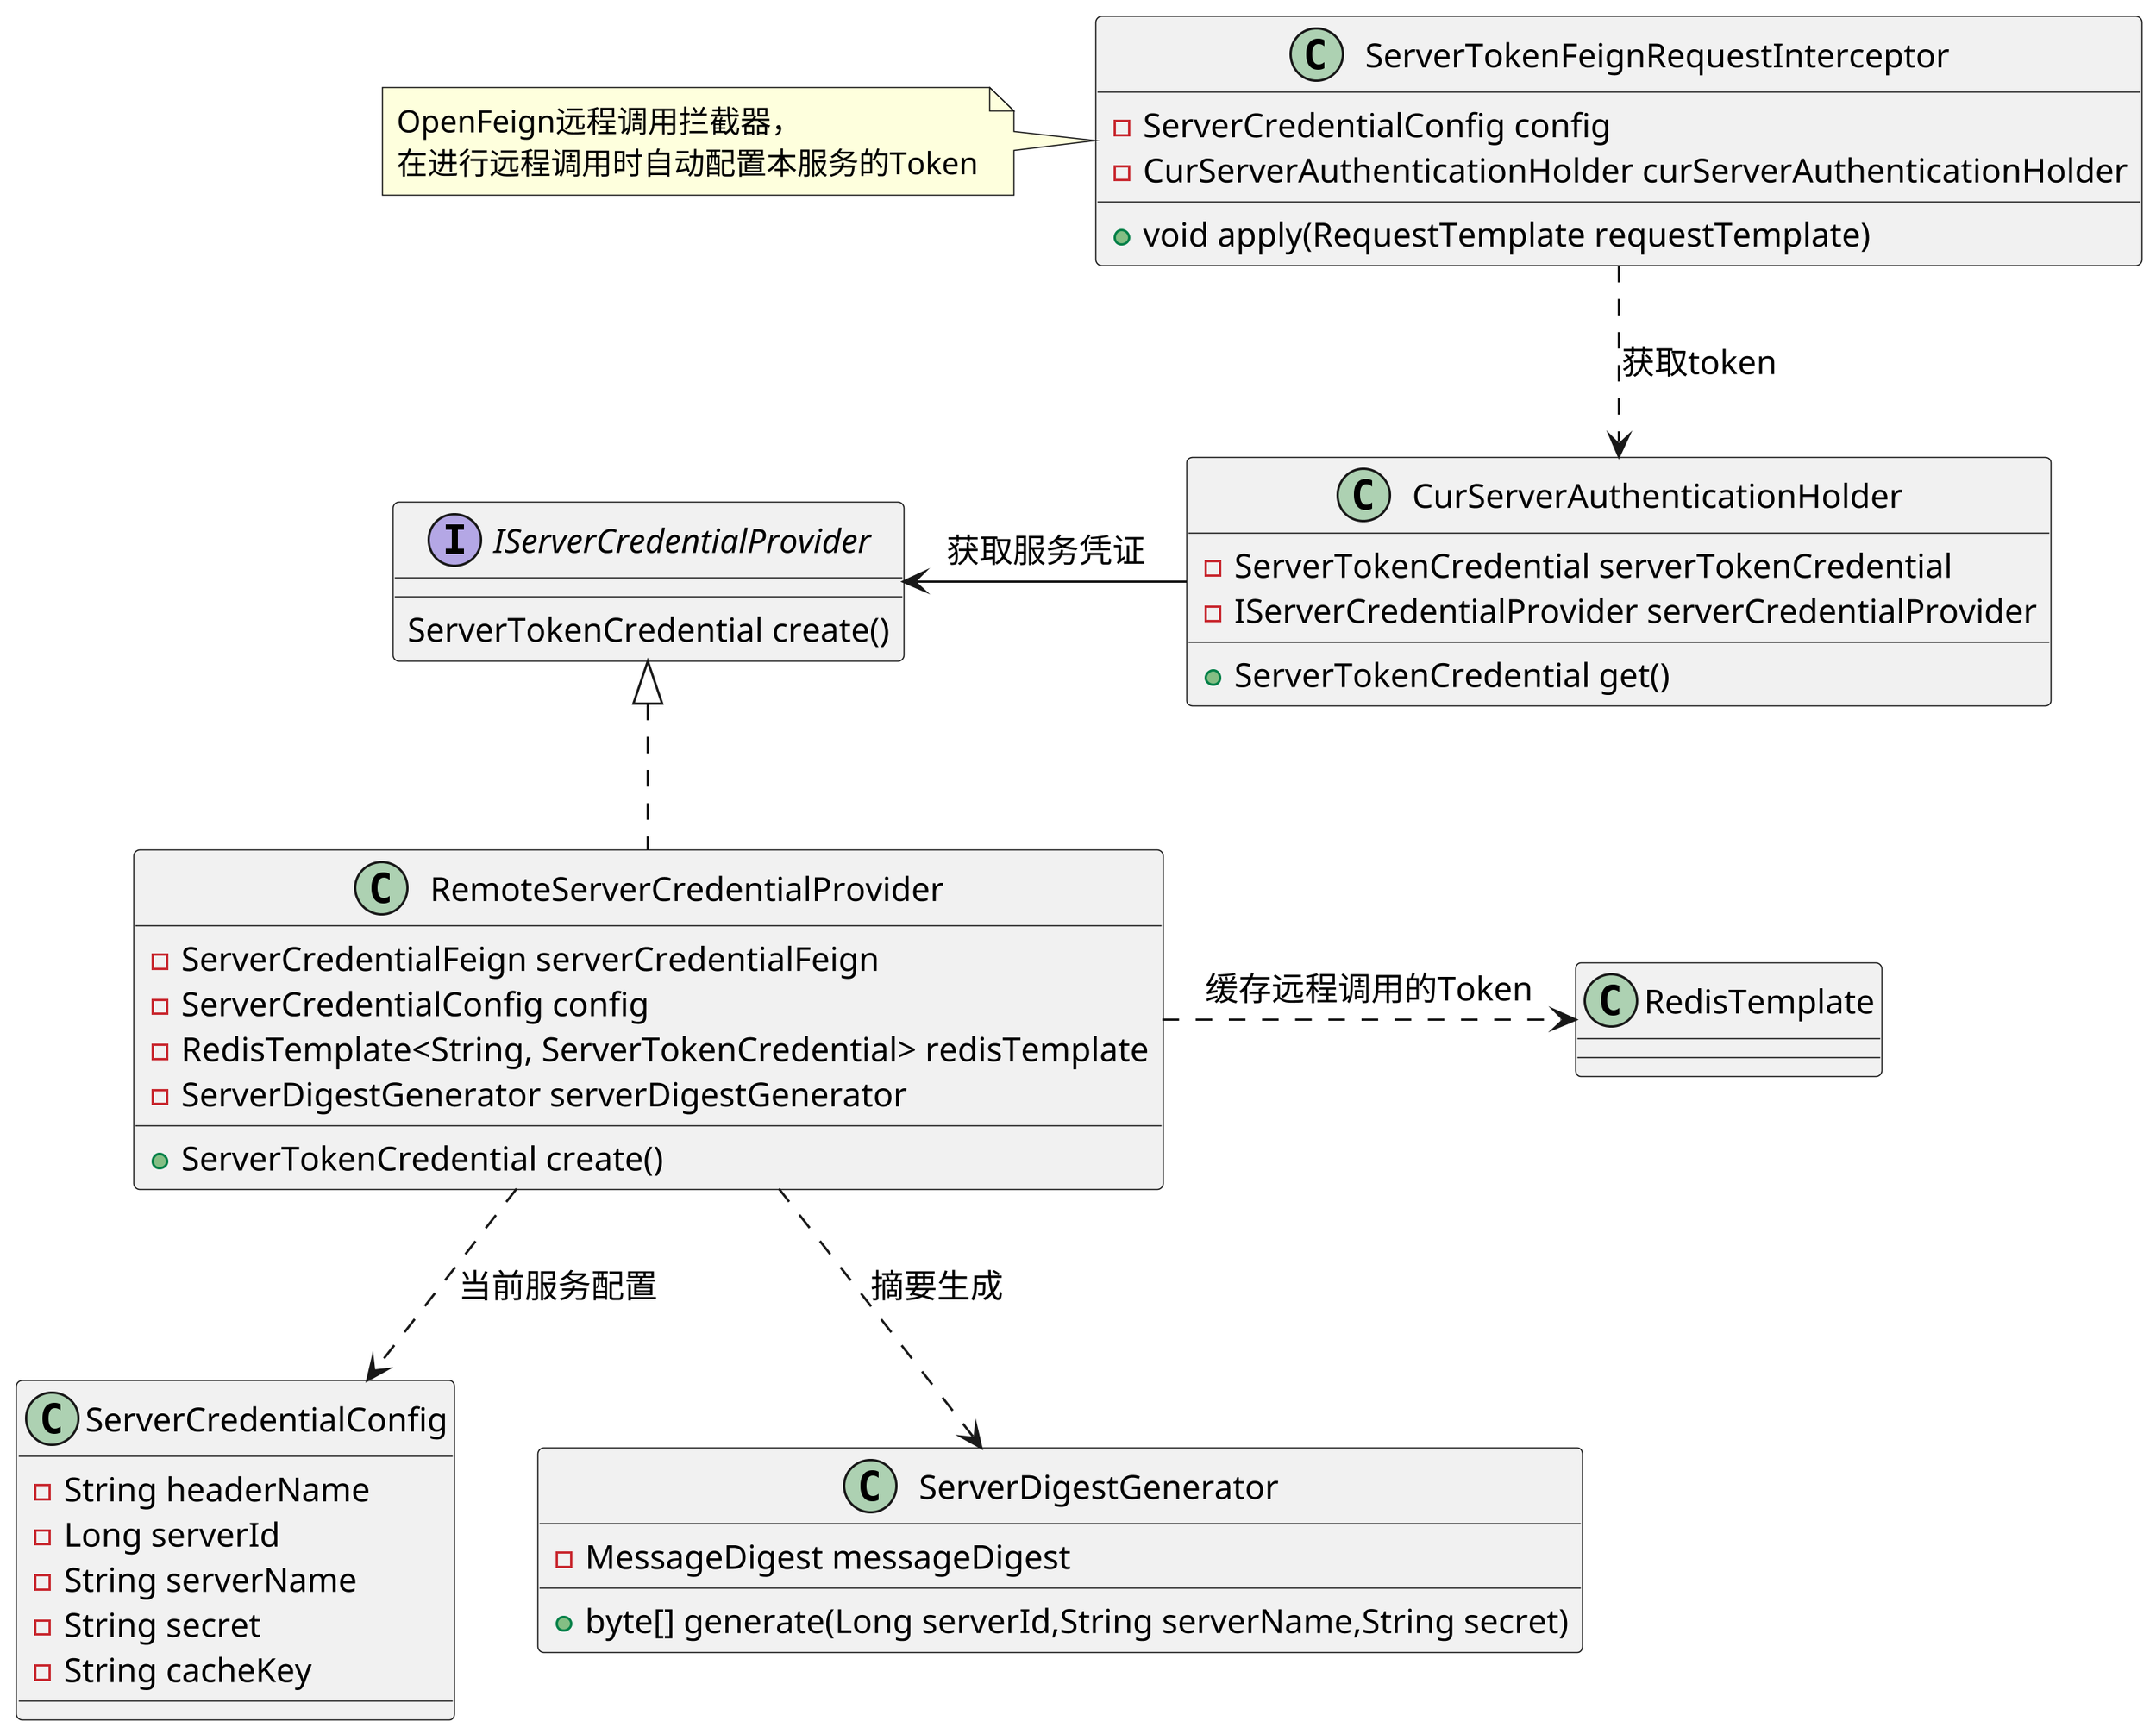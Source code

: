 @startuml
'https://plantuml.com/class-diagram
skinparam shadowing false
skinparam defaultFontName xfonts-wqy
skinparam dpi 300
skinparam activity  {
    DiamondFontSize 14
    ArrowFontSize 14
    FontSize 14
}


class CurServerAuthenticationHolder {
    - ServerTokenCredential serverTokenCredential
    - IServerCredentialProvider serverCredentialProvider
    + ServerTokenCredential get()
}

IServerCredentialProvider <- CurServerAuthenticationHolder : 获取服务凭证

interface IServerCredentialProvider {
    ServerTokenCredential create()
}

class RemoteServerCredentialProvider implements IServerCredentialProvider {
    - ServerCredentialFeign serverCredentialFeign
    - ServerCredentialConfig config
    - RedisTemplate<String, ServerTokenCredential> redisTemplate
    - ServerDigestGenerator serverDigestGenerator
    + ServerTokenCredential create()
}

RemoteServerCredentialProvider .> RedisTemplate: 缓存远程调用的Token
RemoteServerCredentialProvider ..> ServerCredentialConfig: 当前服务配置
RemoteServerCredentialProvider ..> ServerDigestGenerator: 摘要生成

class ServerDigestGenerator {
    - MessageDigest messageDigest
    + byte[] generate(Long serverId,String serverName,String secret)
}

class ServerTokenFeignRequestInterceptor {
    - ServerCredentialConfig config
    - CurServerAuthenticationHolder curServerAuthenticationHolder
    + void apply(RequestTemplate requestTemplate)
}
note left of ServerTokenFeignRequestInterceptor: OpenFeign远程调用拦截器，\n在进行远程调用时自动配置本服务的Token

ServerTokenFeignRequestInterceptor ..> CurServerAuthenticationHolder: 获取token

class ServerCredentialConfig {
    - String headerName
    - Long serverId
    - String serverName
    - String secret
    - String cacheKey
}

@enduml